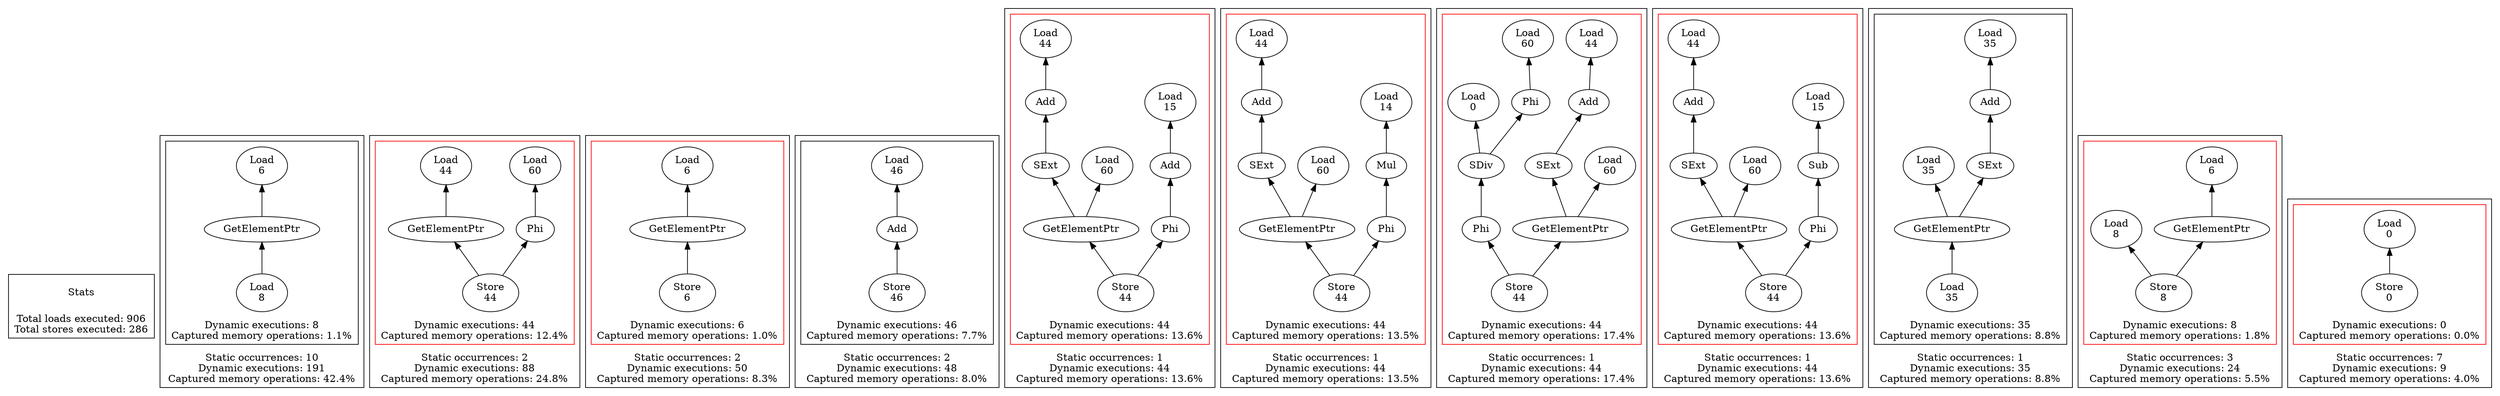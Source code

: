 strict digraph {
rankdir=BT
subgraph {
Stats [shape=plaintext]
cluster=true
label="Total loads executed: 906\nTotal stores executed: 286"
}
subgraph {
subgraph {
{
rank=min
"0_0_209" [label="Load\n8"]
}
"0_0_208" [label="GetElementPtr"]
"0_0_209" -> "0_0_208"
"0_0_202" [label="Load\n6"]
"0_0_208" -> "0_0_202"
cluster=true
label="Dynamic executions: 8\nCaptured memory operations: 1.1%"
}
cluster=true
label="Static occurrences: 10\nDynamic executions: 191\nCaptured memory operations: 42.4%"
}
subgraph {
subgraph {
{
rank=min
"1_0_282" [label="Store\n44"]
}
"1_0_281" [label="GetElementPtr"]
"1_0_282" -> "1_0_281"
"1_0_277" [label="Phi"]
"1_0_257" [label="Load\n60"]
"1_0_277" -> "1_0_257"
"1_0_282" -> "1_0_277"
"1_0_280" [label="Load\n44"]
"1_0_281" -> "1_0_280"
cluster=true
label="Dynamic executions: 44\nCaptured memory operations: 12.4%"
color=red
}
cluster=true
label="Static occurrences: 2\nDynamic executions: 88\nCaptured memory operations: 24.8%"
}
subgraph {
subgraph {
{
rank=min
"2_0_225" [label="Store\n6"]
}
"2_0_224" [label="GetElementPtr"]
"2_0_225" -> "2_0_224"
"2_0_201" [label="Load\n6"]
"2_0_224" -> "2_0_201"
cluster=true
label="Dynamic executions: 6\nCaptured memory operations: 1.0%"
color=red
}
cluster=true
label="Static occurrences: 2\nDynamic executions: 50\nCaptured memory operations: 8.3%"
}
subgraph {
subgraph {
{
rank=min
"3_0_177" [label="Store\n46"]
}
"3_0_176" [label="Add"]
"3_0_177" -> "3_0_176"
"3_0_175" [label="Load\n46"]
"3_0_176" -> "3_0_175"
cluster=true
label="Dynamic executions: 46\nCaptured memory operations: 7.7%"
}
cluster=true
label="Static occurrences: 2\nDynamic executions: 48\nCaptured memory operations: 8.0%"
}
subgraph {
subgraph {
"4_0_290" [label="Add"]
"4_0_289" [label="Load\n15"]
"4_0_290" -> "4_0_289"
"4_0_308" [label="GetElementPtr"]
"4_0_307" [label="SExt"]
"4_0_308" -> "4_0_307"
"4_0_306" [label="Add"]
"4_0_305" [label="Load\n44"]
"4_0_306" -> "4_0_305"
"4_0_304" [label="Phi"]
"4_0_304" -> "4_0_290"
"4_0_307" -> "4_0_306"
"4_0_255" [label="Load\n60"]
"4_0_308" -> "4_0_255"
{
rank=min
"4_0_309" [label="Store\n44"]
}
"4_0_309" -> "4_0_304"
"4_0_309" -> "4_0_308"
cluster=true
label="Dynamic executions: 44\nCaptured memory operations: 13.6%"
color=red
}
cluster=true
label="Static occurrences: 1\nDynamic executions: 44\nCaptured memory operations: 13.6%"
}
subgraph {
subgraph {
"5_0_308" [label="GetElementPtr"]
"5_0_307" [label="SExt"]
"5_0_308" -> "5_0_307"
"5_0_306" [label="Add"]
"5_0_305" [label="Load\n44"]
"5_0_306" -> "5_0_305"
"5_0_304" [label="Phi"]
"5_0_298" [label="Mul"]
"5_0_304" -> "5_0_298"
"5_0_307" -> "5_0_306"
"5_0_297" [label="Load\n14"]
"5_0_298" -> "5_0_297"
"5_0_255" [label="Load\n60"]
"5_0_308" -> "5_0_255"
{
rank=min
"5_0_309" [label="Store\n44"]
}
"5_0_309" -> "5_0_304"
"5_0_309" -> "5_0_308"
cluster=true
label="Dynamic executions: 44\nCaptured memory operations: 13.5%"
color=red
}
cluster=true
label="Static occurrences: 1\nDynamic executions: 44\nCaptured memory operations: 13.5%"
}
subgraph {
subgraph {
"6_0_302" [label="SDiv"]
"6_0_301" [label="Load\n0"]
"6_0_302" -> "6_0_301"
"6_0_304" [label="Phi"]
"6_0_304" -> "6_0_302"
"6_0_308" [label="GetElementPtr"]
"6_0_307" [label="SExt"]
"6_0_308" -> "6_0_307"
"6_0_306" [label="Add"]
"6_0_305" [label="Load\n44"]
"6_0_306" -> "6_0_305"
"6_0_277" [label="Phi"]
"6_0_302" -> "6_0_277"
"6_0_307" -> "6_0_306"
"6_0_257" [label="Load\n60"]
"6_0_277" -> "6_0_257"
"6_0_255" [label="Load\n60"]
"6_0_308" -> "6_0_255"
{
rank=min
"6_0_309" [label="Store\n44"]
}
"6_0_309" -> "6_0_304"
"6_0_309" -> "6_0_308"
cluster=true
label="Dynamic executions: 44\nCaptured memory operations: 17.4%"
color=red
}
cluster=true
label="Static occurrences: 1\nDynamic executions: 44\nCaptured memory operations: 17.4%"
}
subgraph {
subgraph {
"7_0_308" [label="GetElementPtr"]
"7_0_307" [label="SExt"]
"7_0_308" -> "7_0_307"
"7_0_306" [label="Add"]
"7_0_305" [label="Load\n44"]
"7_0_306" -> "7_0_305"
"7_0_307" -> "7_0_306"
"7_0_255" [label="Load\n60"]
"7_0_308" -> "7_0_255"
{
rank=min
"7_0_309" [label="Store\n44"]
}
"7_0_304" [label="Phi"]
"7_0_309" -> "7_0_304"
"7_0_294" [label="Sub"]
"7_0_293" [label="Load\n15"]
"7_0_294" -> "7_0_293"
"7_0_309" -> "7_0_308"
"7_0_304" -> "7_0_294"
cluster=true
label="Dynamic executions: 44\nCaptured memory operations: 13.6%"
color=red
}
cluster=true
label="Static occurrences: 1\nDynamic executions: 44\nCaptured memory operations: 13.6%"
}
subgraph {
subgraph {
{
rank=min
"8_0_190" [label="Load\n35"]
}
"8_0_189" [label="GetElementPtr"]
"8_0_190" -> "8_0_189"
"8_0_187" [label="Add"]
"8_0_185" [label="Load\n35"]
"8_0_187" -> "8_0_185"
"8_0_184" [label="Load\n35"]
"8_0_189" -> "8_0_184"
"8_0_188" [label="SExt"]
"8_0_188" -> "8_0_187"
"8_0_189" -> "8_0_188"
cluster=true
label="Dynamic executions: 35\nCaptured memory operations: 8.8%"
}
cluster=true
label="Static occurrences: 1\nDynamic executions: 35\nCaptured memory operations: 8.8%"
}
subgraph {
subgraph {
{
rank=min
"9_0_211" [label="Store\n8"]
}
"9_0_209" [label="Load\n8"]
"9_0_211" -> "9_0_209"
"9_0_210" [label="GetElementPtr"]
"9_0_201" [label="Load\n6"]
"9_0_210" -> "9_0_201"
"9_0_211" -> "9_0_210"
cluster=true
label="Dynamic executions: 8\nCaptured memory operations: 1.8%"
color=red
}
cluster=true
label="Static occurrences: 3\nDynamic executions: 24\nCaptured memory operations: 5.5%"
}
subgraph {
subgraph {
{
rank=min
"10_0_26" [label="Store\n0"]
}
"10_0_24" [label="Load\n0"]
"10_0_26" -> "10_0_24"
cluster=true
label="Dynamic executions: 0\nCaptured memory operations: 0.0%"
color=red
}
cluster=true
label="Static occurrences: 7\nDynamic executions: 9\nCaptured memory operations: 4.0%"
}
}
